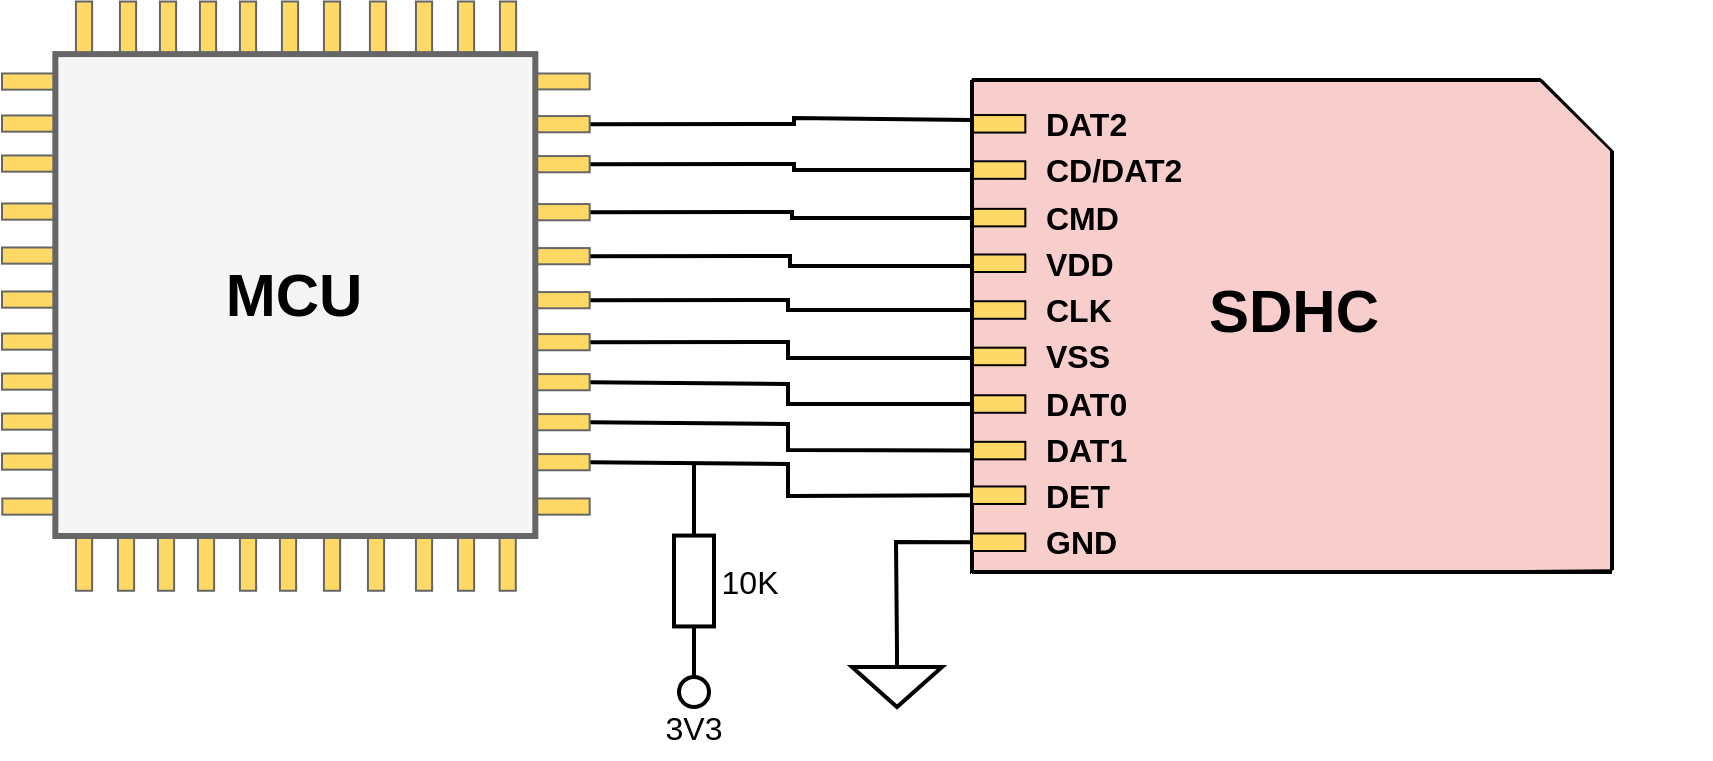 <mxfile version="26.0.16">
  <diagram name="Page-1" id="grxjmBSZ66YvxdyVK8vT">
    <mxGraphModel dx="1195" dy="697" grid="0" gridSize="10" guides="1" tooltips="1" connect="1" arrows="1" fold="1" page="1" pageScale="1" pageWidth="1169" pageHeight="827" math="0" shadow="0">
      <root>
        <mxCell id="0" />
        <mxCell id="1" parent="0" />
        <mxCell id="pv6o5KpTnsOTxaIWQSOI-69" value="" style="endArrow=none;html=1;rounded=0;exitX=1;exitY=0.5;exitDx=0;exitDy=0;strokeWidth=2;" parent="1" source="pv6o5KpTnsOTxaIWQSOI-18" edge="1">
          <mxGeometry width="50" height="50" relative="1" as="geometry">
            <mxPoint x="410" y="359" as="sourcePoint" />
            <mxPoint x="600" y="310" as="targetPoint" />
            <Array as="points">
              <mxPoint x="511" y="312" />
              <mxPoint x="511" y="309" />
            </Array>
          </mxGeometry>
        </mxCell>
        <mxCell id="pv6o5KpTnsOTxaIWQSOI-70" value="" style="endArrow=none;html=1;rounded=0;exitX=0;exitY=0.5;exitDx=0;exitDy=0;entryX=1;entryY=0.5;entryDx=0;entryDy=0;strokeWidth=2;" parent="1" source="pv6o5KpTnsOTxaIWQSOI-3" target="pv6o5KpTnsOTxaIWQSOI-20" edge="1">
          <mxGeometry width="50" height="50" relative="1" as="geometry">
            <mxPoint x="469" y="353" as="sourcePoint" />
            <mxPoint x="519" y="303" as="targetPoint" />
            <Array as="points">
              <mxPoint x="511" y="335" />
              <mxPoint x="511" y="332" />
            </Array>
          </mxGeometry>
        </mxCell>
        <mxCell id="pv6o5KpTnsOTxaIWQSOI-71" value="" style="endArrow=none;html=1;rounded=0;entryX=1;entryY=0.5;entryDx=0;entryDy=0;strokeWidth=2;" parent="1" target="pv6o5KpTnsOTxaIWQSOI-29" edge="1">
          <mxGeometry width="50" height="50" relative="1" as="geometry">
            <mxPoint x="600" y="359" as="sourcePoint" />
            <mxPoint x="551" y="314" as="targetPoint" />
            <Array as="points">
              <mxPoint x="510" y="359" />
              <mxPoint x="510" y="356" />
            </Array>
          </mxGeometry>
        </mxCell>
        <mxCell id="pv6o5KpTnsOTxaIWQSOI-72" value="" style="endArrow=none;html=1;rounded=0;entryX=1;entryY=0.5;entryDx=0;entryDy=0;strokeWidth=2;" parent="1" target="pv6o5KpTnsOTxaIWQSOI-27" edge="1">
          <mxGeometry width="50" height="50" relative="1" as="geometry">
            <mxPoint x="600" y="383" as="sourcePoint" />
            <mxPoint x="564" y="330" as="targetPoint" />
            <Array as="points">
              <mxPoint x="509" y="383" />
              <mxPoint x="509" y="378" />
            </Array>
          </mxGeometry>
        </mxCell>
        <mxCell id="pv6o5KpTnsOTxaIWQSOI-73" value="" style="endArrow=none;html=1;rounded=0;entryX=1;entryY=0.5;entryDx=0;entryDy=0;strokeWidth=2;" parent="1" target="pv6o5KpTnsOTxaIWQSOI-21" edge="1">
          <mxGeometry width="50" height="50" relative="1" as="geometry">
            <mxPoint x="600" y="405" as="sourcePoint" />
            <mxPoint x="514" y="379" as="targetPoint" />
            <Array as="points">
              <mxPoint x="508" y="405" />
              <mxPoint x="508" y="400" />
            </Array>
          </mxGeometry>
        </mxCell>
        <mxCell id="pv6o5KpTnsOTxaIWQSOI-74" value="" style="endArrow=none;html=1;rounded=0;entryX=1;entryY=0.5;entryDx=0;entryDy=0;strokeWidth=2;" parent="1" target="pv6o5KpTnsOTxaIWQSOI-22" edge="1">
          <mxGeometry width="50" height="50" relative="1" as="geometry">
            <mxPoint x="600" y="429" as="sourcePoint" />
            <mxPoint x="514" y="350" as="targetPoint" />
            <Array as="points">
              <mxPoint x="508" y="429" />
              <mxPoint x="508" y="421" />
            </Array>
          </mxGeometry>
        </mxCell>
        <mxCell id="pv6o5KpTnsOTxaIWQSOI-75" value="" style="endArrow=none;html=1;rounded=0;exitX=0;exitY=0.5;exitDx=0;exitDy=0;entryX=1;entryY=0.5;entryDx=0;entryDy=0;strokeWidth=2;" parent="1" source="pv6o5KpTnsOTxaIWQSOI-8" target="pv6o5KpTnsOTxaIWQSOI-23" edge="1">
          <mxGeometry width="50" height="50" relative="1" as="geometry">
            <mxPoint x="483" y="423" as="sourcePoint" />
            <mxPoint x="533" y="373" as="targetPoint" />
            <Array as="points">
              <mxPoint x="508" y="452" />
              <mxPoint x="508" y="442" />
            </Array>
          </mxGeometry>
        </mxCell>
        <mxCell id="pv6o5KpTnsOTxaIWQSOI-76" value="" style="endArrow=none;html=1;rounded=0;exitX=0;exitY=0.5;exitDx=0;exitDy=0;entryX=1;entryY=0.5;entryDx=0;entryDy=0;strokeWidth=2;" parent="1" source="pv6o5KpTnsOTxaIWQSOI-9" target="pv6o5KpTnsOTxaIWQSOI-28" edge="1">
          <mxGeometry width="50" height="50" relative="1" as="geometry">
            <mxPoint x="507" y="396" as="sourcePoint" />
            <mxPoint x="557" y="346" as="targetPoint" />
            <Array as="points">
              <mxPoint x="508" y="475" />
              <mxPoint x="508" y="462" />
            </Array>
          </mxGeometry>
        </mxCell>
        <mxCell id="pv6o5KpTnsOTxaIWQSOI-91" value="" style="endArrow=none;html=1;rounded=0;entryX=0;entryY=0.5;entryDx=0;entryDy=0;exitX=1;exitY=0.5;exitDx=0;exitDy=0;strokeWidth=2;" parent="1" source="pv6o5KpTnsOTxaIWQSOI-25" target="pv6o5KpTnsOTxaIWQSOI-89" edge="1">
          <mxGeometry width="50" height="50" relative="1" as="geometry">
            <mxPoint x="472" y="461" as="sourcePoint" />
            <mxPoint x="522" y="411" as="targetPoint" />
            <Array as="points">
              <mxPoint x="508" y="482" />
              <mxPoint x="508" y="498" />
            </Array>
          </mxGeometry>
        </mxCell>
        <mxCell id="pv6o5KpTnsOTxaIWQSOI-92" value="" style="endArrow=none;html=1;rounded=0;strokeWidth=2;" parent="1" edge="1">
          <mxGeometry width="50" height="50" relative="1" as="geometry">
            <mxPoint x="461" y="482" as="sourcePoint" />
            <mxPoint x="461" y="512" as="targetPoint" />
          </mxGeometry>
        </mxCell>
        <mxCell id="pv6o5KpTnsOTxaIWQSOI-93" value="" style="pointerEvents=1;verticalLabelPosition=bottom;shadow=0;dashed=0;align=center;html=1;verticalAlign=top;shape=mxgraph.electrical.resistors.resistor_1;rotation=90;strokeWidth=2;" parent="1" vertex="1">
          <mxGeometry x="425.5" y="530.5" width="71" height="20" as="geometry" />
        </mxCell>
        <mxCell id="pv6o5KpTnsOTxaIWQSOI-94" value="&lt;font style=&quot;font-size: 16px;&quot;&gt;10K&lt;/font&gt;" style="text;html=1;align=center;verticalAlign=middle;whiteSpace=wrap;rounded=0;" parent="1" vertex="1">
          <mxGeometry x="459" y="525.5" width="60" height="30" as="geometry" />
        </mxCell>
        <mxCell id="pv6o5KpTnsOTxaIWQSOI-95" value="&lt;font style=&quot;font-size: 16px;&quot;&gt;3V3&lt;/font&gt;" style="text;html=1;align=center;verticalAlign=middle;whiteSpace=wrap;rounded=0;" parent="1" vertex="1">
          <mxGeometry x="431" y="599" width="60" height="30" as="geometry" />
        </mxCell>
        <mxCell id="pv6o5KpTnsOTxaIWQSOI-96" value="" style="endArrow=none;html=1;rounded=0;entryX=0.98;entryY=0.5;entryDx=0;entryDy=0;entryPerimeter=0;exitX=0.5;exitY=0;exitDx=0;exitDy=0;strokeWidth=2;" parent="1" source="pv6o5KpTnsOTxaIWQSOI-101" target="pv6o5KpTnsOTxaIWQSOI-93" edge="1">
          <mxGeometry width="50" height="50" relative="1" as="geometry">
            <mxPoint x="461" y="586" as="sourcePoint" />
            <mxPoint x="473" y="537" as="targetPoint" />
          </mxGeometry>
        </mxCell>
        <mxCell id="pv6o5KpTnsOTxaIWQSOI-98" value="" style="endArrow=none;html=1;rounded=0;exitX=0.5;exitY=0.054;exitDx=0;exitDy=0;exitPerimeter=0;entryX=0;entryY=0.5;entryDx=0;entryDy=0;strokeWidth=2;" parent="1" source="pv6o5KpTnsOTxaIWQSOI-99" target="pv6o5KpTnsOTxaIWQSOI-100" edge="1">
          <mxGeometry width="50" height="50" relative="1" as="geometry">
            <mxPoint x="550" y="557" as="sourcePoint" />
            <mxPoint x="562" y="562" as="targetPoint" />
            <Array as="points">
              <mxPoint x="562" y="521" />
            </Array>
          </mxGeometry>
        </mxCell>
        <mxCell id="pv6o5KpTnsOTxaIWQSOI-99" value="" style="pointerEvents=1;verticalLabelPosition=bottom;shadow=0;dashed=0;align=center;html=1;verticalAlign=top;shape=mxgraph.electrical.signal_sources.signal_ground;strokeWidth=2;" parent="1" vertex="1">
          <mxGeometry x="540" y="573.5" width="45" height="30" as="geometry" />
        </mxCell>
        <mxCell id="pv6o5KpTnsOTxaIWQSOI-101" value="" style="verticalLabelPosition=bottom;shadow=0;dashed=0;align=center;html=1;verticalAlign=top;strokeWidth=2;shape=ellipse;perimeter=ellipsePerimeter;" parent="1" vertex="1">
          <mxGeometry x="453.5" y="588.5" width="15" height="15" as="geometry" />
        </mxCell>
        <mxCell id="pv6o5KpTnsOTxaIWQSOI-102" value="" style="group;fillColor=#f8cecc;strokeColor=#b85450;" parent="1" vertex="1" connectable="0">
          <mxGeometry x="600" y="290" width="320" height="247.36" as="geometry" />
        </mxCell>
        <mxCell id="pv6o5KpTnsOTxaIWQSOI-2" value="" style="rounded=0;whiteSpace=wrap;html=1;container=0;fillColor=#FFD966;strokeColor=#000000;" parent="pv6o5KpTnsOTxaIWQSOI-102" vertex="1">
          <mxGeometry y="17.524" width="26.667" height="8.762" as="geometry" />
        </mxCell>
        <mxCell id="pv6o5KpTnsOTxaIWQSOI-3" value="" style="rounded=0;whiteSpace=wrap;html=1;container=0;fillColor=#FFD966;strokeColor=#000000;" parent="pv6o5KpTnsOTxaIWQSOI-102" vertex="1">
          <mxGeometry y="40.647" width="26.667" height="8.762" as="geometry" />
        </mxCell>
        <mxCell id="pv6o5KpTnsOTxaIWQSOI-4" value="" style="rounded=0;whiteSpace=wrap;html=1;container=0;fillColor=#FFD966;strokeColor=#000000;" parent="pv6o5KpTnsOTxaIWQSOI-102" vertex="1">
          <mxGeometry y="64.425" width="26.667" height="8.762" as="geometry" />
        </mxCell>
        <mxCell id="pv6o5KpTnsOTxaIWQSOI-5" value="" style="rounded=0;whiteSpace=wrap;html=1;container=0;fillColor=#FFD966;strokeColor=#000000;" parent="pv6o5KpTnsOTxaIWQSOI-102" vertex="1">
          <mxGeometry y="87.24" width="26.667" height="8.762" as="geometry" />
        </mxCell>
        <mxCell id="pv6o5KpTnsOTxaIWQSOI-6" value="" style="rounded=0;whiteSpace=wrap;html=1;container=0;fillColor=#FFD966;strokeColor=#000000;" parent="pv6o5KpTnsOTxaIWQSOI-102" vertex="1">
          <mxGeometry y="110.621" width="26.667" height="8.762" as="geometry" />
        </mxCell>
        <mxCell id="pv6o5KpTnsOTxaIWQSOI-7" value="" style="rounded=0;whiteSpace=wrap;html=1;container=0;fillColor=#FFD966;strokeColor=#000000;" parent="pv6o5KpTnsOTxaIWQSOI-102" vertex="1">
          <mxGeometry y="133.84" width="26.667" height="8.762" as="geometry" />
        </mxCell>
        <mxCell id="pv6o5KpTnsOTxaIWQSOI-8" value="" style="rounded=0;whiteSpace=wrap;html=1;container=0;fillColor=#FFD966;strokeColor=#000000;" parent="pv6o5KpTnsOTxaIWQSOI-102" vertex="1">
          <mxGeometry y="157.631" width="26.667" height="8.762" as="geometry" />
        </mxCell>
        <mxCell id="pv6o5KpTnsOTxaIWQSOI-9" value="" style="rounded=0;whiteSpace=wrap;html=1;container=0;fillColor=#FFD966;strokeColor=#000000;" parent="pv6o5KpTnsOTxaIWQSOI-102" vertex="1">
          <mxGeometry y="180.913" width="26.667" height="8.762" as="geometry" />
        </mxCell>
        <mxCell id="pv6o5KpTnsOTxaIWQSOI-10" value="" style="endArrow=none;html=1;rounded=0;entryX=0;entryY=1;entryDx=0;entryDy=0;strokeWidth=2;" parent="pv6o5KpTnsOTxaIWQSOI-102" edge="1">
          <mxGeometry width="50" height="50" relative="1" as="geometry">
            <mxPoint y="247" as="sourcePoint" />
            <mxPoint as="targetPoint" />
          </mxGeometry>
        </mxCell>
        <mxCell id="pv6o5KpTnsOTxaIWQSOI-11" value="" style="endArrow=none;html=1;rounded=0;exitX=1;exitY=1;exitDx=0;exitDy=0;" parent="pv6o5KpTnsOTxaIWQSOI-102" edge="1">
          <mxGeometry width="50" height="50" relative="1" as="geometry">
            <mxPoint y="247.36" as="sourcePoint" />
            <mxPoint x="320" y="245.17" as="targetPoint" />
          </mxGeometry>
        </mxCell>
        <mxCell id="pv6o5KpTnsOTxaIWQSOI-12" value="" style="endArrow=none;html=1;rounded=0;strokeWidth=2;" parent="pv6o5KpTnsOTxaIWQSOI-102" edge="1">
          <mxGeometry width="50" height="50" relative="1" as="geometry">
            <mxPoint as="sourcePoint" />
            <mxPoint x="284.444" as="targetPoint" />
          </mxGeometry>
        </mxCell>
        <mxCell id="pv6o5KpTnsOTxaIWQSOI-13" value="" style="endArrow=none;html=1;rounded=0;strokeWidth=2;" parent="pv6o5KpTnsOTxaIWQSOI-102" edge="1">
          <mxGeometry width="50" height="50" relative="1" as="geometry">
            <mxPoint x="320" y="35.048" as="sourcePoint" />
            <mxPoint x="284.444" as="targetPoint" />
          </mxGeometry>
        </mxCell>
        <mxCell id="pv6o5KpTnsOTxaIWQSOI-14" value="" style="endArrow=none;html=1;rounded=0;strokeWidth=2;" parent="pv6o5KpTnsOTxaIWQSOI-102" edge="1">
          <mxGeometry width="50" height="50" relative="1" as="geometry">
            <mxPoint x="320" y="245" as="sourcePoint" />
            <mxPoint x="320" y="35.048" as="targetPoint" />
          </mxGeometry>
        </mxCell>
        <mxCell id="pv6o5KpTnsOTxaIWQSOI-67" value="&lt;font style=&quot;font-size: 30px;&quot;&gt;&lt;b style=&quot;&quot;&gt;SDHC&lt;/b&gt;&lt;/font&gt;" style="text;html=1;align=center;verticalAlign=middle;whiteSpace=wrap;rounded=0;container=0;" parent="pv6o5KpTnsOTxaIWQSOI-102" vertex="1">
          <mxGeometry x="2" y="58.72" width="318" height="112.56" as="geometry" />
        </mxCell>
        <mxCell id="pv6o5KpTnsOTxaIWQSOI-77" value="&lt;b&gt;&lt;font style=&quot;font-size: 16px;&quot;&gt;DAT2&lt;/font&gt;&lt;/b&gt;" style="text;html=1;align=left;verticalAlign=middle;whiteSpace=wrap;rounded=0;container=0;" parent="pv6o5KpTnsOTxaIWQSOI-102" vertex="1">
          <mxGeometry x="35" y="5.672" width="60" height="32.471" as="geometry" />
        </mxCell>
        <mxCell id="pv6o5KpTnsOTxaIWQSOI-78" value="&lt;b&gt;&lt;font style=&quot;font-size: 16px;&quot;&gt;CD/DAT2&lt;/font&gt;&lt;/b&gt;" style="text;html=1;align=left;verticalAlign=middle;whiteSpace=wrap;rounded=0;container=0;" parent="pv6o5KpTnsOTxaIWQSOI-102" vertex="1">
          <mxGeometry x="35" y="28.789" width="76" height="32.471" as="geometry" />
        </mxCell>
        <mxCell id="pv6o5KpTnsOTxaIWQSOI-79" value="&lt;span style=&quot;font-size: 16px;&quot;&gt;&lt;b&gt;CMD&lt;/b&gt;&lt;/span&gt;" style="text;html=1;align=left;verticalAlign=middle;whiteSpace=wrap;rounded=0;container=0;" parent="pv6o5KpTnsOTxaIWQSOI-102" vertex="1">
          <mxGeometry x="35" y="52.571" width="76" height="32.471" as="geometry" />
        </mxCell>
        <mxCell id="pv6o5KpTnsOTxaIWQSOI-80" value="&lt;span style=&quot;font-size: 16px;&quot;&gt;&lt;b&gt;VDD&lt;/b&gt;&lt;/span&gt;" style="text;html=1;align=left;verticalAlign=middle;whiteSpace=wrap;rounded=0;container=0;" parent="pv6o5KpTnsOTxaIWQSOI-102" vertex="1">
          <mxGeometry x="35" y="75.381" width="76" height="32.471" as="geometry" />
        </mxCell>
        <mxCell id="pv6o5KpTnsOTxaIWQSOI-81" value="&lt;span style=&quot;font-size: 16px;&quot;&gt;&lt;b&gt;CLK&lt;/b&gt;&lt;/span&gt;" style="text;html=1;align=left;verticalAlign=middle;whiteSpace=wrap;rounded=0;container=0;" parent="pv6o5KpTnsOTxaIWQSOI-102" vertex="1">
          <mxGeometry x="35" y="98.766" width="76" height="32.471" as="geometry" />
        </mxCell>
        <mxCell id="pv6o5KpTnsOTxaIWQSOI-82" value="&lt;span style=&quot;font-size: 16px;&quot;&gt;&lt;b&gt;VSS&lt;/b&gt;&lt;/span&gt;" style="text;html=1;align=left;verticalAlign=middle;whiteSpace=wrap;rounded=0;container=0;" parent="pv6o5KpTnsOTxaIWQSOI-102" vertex="1">
          <mxGeometry x="35" y="121.989" width="76" height="32.471" as="geometry" />
        </mxCell>
        <mxCell id="pv6o5KpTnsOTxaIWQSOI-83" value="&lt;span style=&quot;font-size: 16px;&quot;&gt;&lt;b&gt;DAT0&lt;/b&gt;&lt;/span&gt;" style="text;html=1;align=left;verticalAlign=middle;whiteSpace=wrap;rounded=0;container=0;" parent="pv6o5KpTnsOTxaIWQSOI-102" vertex="1">
          <mxGeometry x="35" y="145.774" width="76" height="32.471" as="geometry" />
        </mxCell>
        <mxCell id="pv6o5KpTnsOTxaIWQSOI-84" value="&lt;span style=&quot;font-size: 16px;&quot;&gt;&lt;b&gt;DAT1&lt;/b&gt;&lt;/span&gt;" style="text;html=1;align=left;verticalAlign=middle;whiteSpace=wrap;rounded=0;container=0;" parent="pv6o5KpTnsOTxaIWQSOI-102" vertex="1">
          <mxGeometry x="35" y="169.061" width="76" height="32.471" as="geometry" />
        </mxCell>
        <mxCell id="pv6o5KpTnsOTxaIWQSOI-89" value="" style="rounded=0;whiteSpace=wrap;html=1;container=0;fillColor=#FFD966;strokeColor=#000000;" parent="pv6o5KpTnsOTxaIWQSOI-102" vertex="1">
          <mxGeometry y="203.229" width="26.667" height="8.762" as="geometry" />
        </mxCell>
        <mxCell id="pv6o5KpTnsOTxaIWQSOI-90" value="&lt;span style=&quot;font-size: 16px;&quot;&gt;&lt;b&gt;DET&lt;/b&gt;&lt;/span&gt;" style="text;html=1;align=left;verticalAlign=middle;whiteSpace=wrap;rounded=0;container=0;" parent="pv6o5KpTnsOTxaIWQSOI-102" vertex="1">
          <mxGeometry x="35" y="191.377" width="76" height="32.471" as="geometry" />
        </mxCell>
        <mxCell id="pv6o5KpTnsOTxaIWQSOI-97" value="&lt;span style=&quot;font-size: 16px;&quot;&gt;&lt;b&gt;GND&lt;/b&gt;&lt;/span&gt;" style="text;html=1;align=left;verticalAlign=middle;whiteSpace=wrap;rounded=0;rotation=0;container=0;" parent="pv6o5KpTnsOTxaIWQSOI-102" vertex="1">
          <mxGeometry x="35" y="214.887" width="76" height="32.471" as="geometry" />
        </mxCell>
        <mxCell id="pv6o5KpTnsOTxaIWQSOI-100" value="" style="rounded=0;whiteSpace=wrap;html=1;container=0;fillColor=#FFD966;strokeColor=#000000;" parent="pv6o5KpTnsOTxaIWQSOI-102" vertex="1">
          <mxGeometry y="226.739" width="26.667" height="8.762" as="geometry" />
        </mxCell>
        <mxCell id="pv6o5KpTnsOTxaIWQSOI-103" value="" style="triangle;whiteSpace=wrap;html=1;rotation=80;strokeColor=#FFFFFF;" parent="1" vertex="1">
          <mxGeometry x="894.68" y="263.57" width="58" height="81" as="geometry" />
        </mxCell>
        <mxCell id="pv6o5KpTnsOTxaIWQSOI-105" value="" style="rounded=0;whiteSpace=wrap;html=1;strokeColor=#FFFFFF;" parent="1" vertex="1">
          <mxGeometry x="876" y="536" width="44" height="31.69" as="geometry" />
        </mxCell>
        <mxCell id="pv6o5KpTnsOTxaIWQSOI-106" value="" style="rounded=0;whiteSpace=wrap;html=1;strokeColor=#FFFFFF;" parent="1" vertex="1">
          <mxGeometry x="832" y="536" width="44" height="31.69" as="geometry" />
        </mxCell>
        <mxCell id="pv6o5KpTnsOTxaIWQSOI-107" value="" style="rounded=0;whiteSpace=wrap;html=1;strokeColor=#FFFFFF;" parent="1" vertex="1">
          <mxGeometry x="788" y="536" width="44" height="31.69" as="geometry" />
        </mxCell>
        <mxCell id="pv6o5KpTnsOTxaIWQSOI-108" value="" style="rounded=0;whiteSpace=wrap;html=1;strokeColor=#FFFFFF;" parent="1" vertex="1">
          <mxGeometry x="744" y="536" width="44" height="31.69" as="geometry" />
        </mxCell>
        <mxCell id="pv6o5KpTnsOTxaIWQSOI-109" value="" style="rounded=0;whiteSpace=wrap;html=1;strokeColor=#FFFFFF;" parent="1" vertex="1">
          <mxGeometry x="700" y="536" width="44" height="31.69" as="geometry" />
        </mxCell>
        <mxCell id="pv6o5KpTnsOTxaIWQSOI-110" value="" style="rounded=0;whiteSpace=wrap;html=1;strokeColor=#FFFFFF;" parent="1" vertex="1">
          <mxGeometry x="656" y="536" width="44" height="31.69" as="geometry" />
        </mxCell>
        <mxCell id="pv6o5KpTnsOTxaIWQSOI-111" value="" style="rounded=0;whiteSpace=wrap;html=1;strokeColor=#FFFFFF;" parent="1" vertex="1">
          <mxGeometry x="622" y="536" width="44" height="31.69" as="geometry" />
        </mxCell>
        <mxCell id="pv6o5KpTnsOTxaIWQSOI-112" value="" style="rounded=0;whiteSpace=wrap;html=1;strokeColor=#FFFFFF;" parent="1" vertex="1">
          <mxGeometry x="600" y="536" width="44" height="31.69" as="geometry" />
        </mxCell>
        <mxCell id="pv6o5KpTnsOTxaIWQSOI-113" value="" style="endArrow=none;html=1;rounded=0;exitX=1;exitY=0;exitDx=0;exitDy=0;strokeWidth=2;" parent="1" source="pv6o5KpTnsOTxaIWQSOI-105" edge="1">
          <mxGeometry width="50" height="50" relative="1" as="geometry">
            <mxPoint x="785" y="569" as="sourcePoint" />
            <mxPoint x="600" y="536" as="targetPoint" />
          </mxGeometry>
        </mxCell>
        <mxCell id="pv6o5KpTnsOTxaIWQSOI-114" value="" style="endArrow=none;html=1;rounded=0;entryX=0;entryY=1;entryDx=0;entryDy=0;exitX=-0.002;exitY=0.014;exitDx=0;exitDy=0;exitPerimeter=0;" parent="1" source="pv6o5KpTnsOTxaIWQSOI-112" target="pv6o5KpTnsOTxaIWQSOI-100" edge="1">
          <mxGeometry width="50" height="50" relative="1" as="geometry">
            <mxPoint x="600" y="536" as="sourcePoint" />
            <mxPoint x="637" y="512" as="targetPoint" />
          </mxGeometry>
        </mxCell>
        <mxCell id="pv6o5KpTnsOTxaIWQSOI-66" value="" style="group;fillColor=default;" parent="1" vertex="1" connectable="0">
          <mxGeometry x="115.0" y="251.005" width="293.34" height="292.667" as="geometry" />
        </mxCell>
        <mxCell id="pv6o5KpTnsOTxaIWQSOI-30" value="" style="rounded=0;whiteSpace=wrap;html=1;fillColor=#FFD966;container=0;strokeColor=#666666;" parent="pv6o5KpTnsOTxaIWQSOI-66" vertex="1">
          <mxGeometry y="35.736" width="26.667" height="8.095" as="geometry" />
        </mxCell>
        <mxCell id="pv6o5KpTnsOTxaIWQSOI-31" value="" style="rounded=0;whiteSpace=wrap;html=1;fillColor=#FFD966;container=0;strokeColor=#666666;" parent="pv6o5KpTnsOTxaIWQSOI-66" vertex="1">
          <mxGeometry y="56.736" width="26.667" height="8.095" as="geometry" />
        </mxCell>
        <mxCell id="pv6o5KpTnsOTxaIWQSOI-32" value="" style="rounded=0;whiteSpace=wrap;html=1;fillColor=#FFD966;container=0;strokeColor=#666666;" parent="pv6o5KpTnsOTxaIWQSOI-66" vertex="1">
          <mxGeometry y="76.736" width="26.667" height="8.095" as="geometry" />
        </mxCell>
        <mxCell id="pv6o5KpTnsOTxaIWQSOI-40" value="" style="rounded=0;whiteSpace=wrap;html=1;fillColor=#FFD966;container=0;strokeColor=#666666;" parent="pv6o5KpTnsOTxaIWQSOI-66" vertex="1">
          <mxGeometry y="100.736" width="26.667" height="8.095" as="geometry" />
        </mxCell>
        <mxCell id="pv6o5KpTnsOTxaIWQSOI-38" value="" style="rounded=0;whiteSpace=wrap;html=1;fillColor=#FFD966;container=0;strokeColor=#666666;" parent="pv6o5KpTnsOTxaIWQSOI-66" vertex="1">
          <mxGeometry y="122.736" width="26.667" height="8.095" as="geometry" />
        </mxCell>
        <mxCell id="pv6o5KpTnsOTxaIWQSOI-33" value="" style="rounded=0;whiteSpace=wrap;html=1;fillColor=#FFD966;container=0;strokeColor=#666666;" parent="pv6o5KpTnsOTxaIWQSOI-66" vertex="1">
          <mxGeometry y="144.736" width="26.667" height="8.095" as="geometry" />
        </mxCell>
        <mxCell id="pv6o5KpTnsOTxaIWQSOI-34" value="" style="rounded=0;whiteSpace=wrap;html=1;fillColor=#FFD966;container=0;strokeColor=#666666;" parent="pv6o5KpTnsOTxaIWQSOI-66" vertex="1">
          <mxGeometry y="165.736" width="26.667" height="8.095" as="geometry" />
        </mxCell>
        <mxCell id="pv6o5KpTnsOTxaIWQSOI-35" value="" style="rounded=0;whiteSpace=wrap;html=1;fillColor=#FFD966;container=0;strokeColor=#666666;" parent="pv6o5KpTnsOTxaIWQSOI-66" vertex="1">
          <mxGeometry y="185.736" width="26.667" height="8.095" as="geometry" />
        </mxCell>
        <mxCell id="pv6o5KpTnsOTxaIWQSOI-39" value="" style="rounded=0;whiteSpace=wrap;html=1;fillColor=#FFD966;container=0;strokeColor=#666666;" parent="pv6o5KpTnsOTxaIWQSOI-66" vertex="1">
          <mxGeometry y="205.736" width="26.667" height="8.095" as="geometry" />
        </mxCell>
        <mxCell id="pv6o5KpTnsOTxaIWQSOI-36" value="" style="rounded=0;whiteSpace=wrap;html=1;fillColor=#FFD966;container=0;strokeColor=#666666;" parent="pv6o5KpTnsOTxaIWQSOI-66" vertex="1">
          <mxGeometry y="225.736" width="26.667" height="8.095" as="geometry" />
        </mxCell>
        <mxCell id="pv6o5KpTnsOTxaIWQSOI-37" value="" style="rounded=0;whiteSpace=wrap;html=1;fillColor=#FFD966;strokeColor=#666666;container=0;" parent="pv6o5KpTnsOTxaIWQSOI-66" vertex="1">
          <mxGeometry x="0.16" y="248.236" width="26.667" height="8.095" as="geometry" />
        </mxCell>
        <mxCell id="pv6o5KpTnsOTxaIWQSOI-68" value="&lt;font style=&quot;font-size: 28px;&quot;&gt;&lt;b&gt;MCU&lt;/b&gt;&lt;/font&gt;" style="text;html=1;align=center;verticalAlign=middle;whiteSpace=wrap;rounded=0;" parent="pv6o5KpTnsOTxaIWQSOI-66" vertex="1">
          <mxGeometry x="25.67" y="94.04" width="240.67" height="104" as="geometry" />
        </mxCell>
        <mxCell id="pv6o5KpTnsOTxaIWQSOI-17" value="" style="rounded=0;whiteSpace=wrap;html=1;container=0;fillColor=#FFD966;strokeColor=#666666;" parent="pv6o5KpTnsOTxaIWQSOI-66" vertex="1">
          <mxGeometry x="267.17" y="35.74" width="26.67" height="7.96" as="geometry" />
        </mxCell>
        <mxCell id="pv6o5KpTnsOTxaIWQSOI-18" value="" style="rounded=0;whiteSpace=wrap;html=1;container=0;fillColor=#FFD966;strokeColor=#666666;" parent="pv6o5KpTnsOTxaIWQSOI-66" vertex="1">
          <mxGeometry x="267.17" y="57.036" width="26.667" height="8.095" as="geometry" />
        </mxCell>
        <mxCell id="pv6o5KpTnsOTxaIWQSOI-20" value="" style="rounded=0;whiteSpace=wrap;html=1;container=0;fillColor=#FFD966;strokeColor=#666666;" parent="pv6o5KpTnsOTxaIWQSOI-66" vertex="1">
          <mxGeometry x="267.17" y="77.036" width="26.667" height="8.095" as="geometry" />
        </mxCell>
        <mxCell id="pv6o5KpTnsOTxaIWQSOI-21" value="" style="rounded=0;whiteSpace=wrap;html=1;container=0;fillColor=#FFD966;strokeColor=#666666;" parent="pv6o5KpTnsOTxaIWQSOI-66" vertex="1">
          <mxGeometry x="267.17" y="145.036" width="26.667" height="8.095" as="geometry" />
        </mxCell>
        <mxCell id="pv6o5KpTnsOTxaIWQSOI-22" value="" style="rounded=0;whiteSpace=wrap;html=1;container=0;fillColor=#FFD966;strokeColor=#666666;" parent="pv6o5KpTnsOTxaIWQSOI-66" vertex="1">
          <mxGeometry x="267.17" y="166.036" width="26.667" height="8.095" as="geometry" />
        </mxCell>
        <mxCell id="pv6o5KpTnsOTxaIWQSOI-23" value="" style="rounded=0;whiteSpace=wrap;html=1;container=0;fillColor=#FFD966;strokeColor=#666666;" parent="pv6o5KpTnsOTxaIWQSOI-66" vertex="1">
          <mxGeometry x="267.17" y="186.036" width="26.667" height="8.095" as="geometry" />
        </mxCell>
        <mxCell id="pv6o5KpTnsOTxaIWQSOI-25" value="" style="rounded=0;whiteSpace=wrap;html=1;container=0;fillColor=#FFD966;strokeColor=#666666;" parent="pv6o5KpTnsOTxaIWQSOI-66" vertex="1">
          <mxGeometry x="267.17" y="226.036" width="26.667" height="8.095" as="geometry" />
        </mxCell>
        <mxCell id="pv6o5KpTnsOTxaIWQSOI-26" value="" style="rounded=0;whiteSpace=wrap;html=1;container=0;fillColor=#FFD966;strokeColor=#666666;strokeWidth=1;" parent="pv6o5KpTnsOTxaIWQSOI-66" vertex="1">
          <mxGeometry x="267.17" y="248.236" width="26.667" height="8.095" as="geometry" />
        </mxCell>
        <mxCell id="pv6o5KpTnsOTxaIWQSOI-27" value="" style="rounded=0;whiteSpace=wrap;html=1;container=0;fillColor=#FFD966;strokeColor=#666666;" parent="pv6o5KpTnsOTxaIWQSOI-66" vertex="1">
          <mxGeometry x="267.17" y="123.036" width="26.667" height="8.095" as="geometry" />
        </mxCell>
        <mxCell id="pv6o5KpTnsOTxaIWQSOI-28" value="" style="rounded=0;whiteSpace=wrap;html=1;container=0;fillColor=#FFD966;strokeColor=#666666;" parent="pv6o5KpTnsOTxaIWQSOI-66" vertex="1">
          <mxGeometry x="267.17" y="206.036" width="26.667" height="8.095" as="geometry" />
        </mxCell>
        <mxCell id="pv6o5KpTnsOTxaIWQSOI-29" value="" style="rounded=0;whiteSpace=wrap;html=1;container=0;fillColor=#FFD966;strokeColor=#666666;" parent="pv6o5KpTnsOTxaIWQSOI-66" vertex="1">
          <mxGeometry x="267.17" y="101.036" width="26.667" height="8.095" as="geometry" />
        </mxCell>
        <mxCell id="pv6o5KpTnsOTxaIWQSOI-43" value="" style="rounded=0;whiteSpace=wrap;html=1;rotation=90;container=0;fillColor=#FFD966;strokeColor=#666666;" parent="pv6o5KpTnsOTxaIWQSOI-66" vertex="1">
          <mxGeometry x="239.51" y="276.996" width="26.667" height="8.095" as="geometry" />
        </mxCell>
        <mxCell id="pv6o5KpTnsOTxaIWQSOI-44" value="" style="rounded=0;whiteSpace=wrap;html=1;rotation=90;container=0;fillColor=#FFD966;strokeColor=#666666;" parent="pv6o5KpTnsOTxaIWQSOI-66" vertex="1">
          <mxGeometry x="218.67" y="276.996" width="26.667" height="8.095" as="geometry" />
        </mxCell>
        <mxCell id="pv6o5KpTnsOTxaIWQSOI-45" value="" style="rounded=0;whiteSpace=wrap;html=1;rotation=90;container=0;strokeColor=#666666;fillColor=#FFD966;" parent="pv6o5KpTnsOTxaIWQSOI-66" vertex="1">
          <mxGeometry x="197.67" y="276.996" width="26.667" height="8.095" as="geometry" />
        </mxCell>
        <mxCell id="pv6o5KpTnsOTxaIWQSOI-46" value="" style="rounded=0;whiteSpace=wrap;html=1;rotation=90;container=0;fillColor=#FFD966;strokeColor=#666666;" parent="pv6o5KpTnsOTxaIWQSOI-66" vertex="1">
          <mxGeometry x="129.67" y="276.996" width="26.667" height="8.095" as="geometry" />
        </mxCell>
        <mxCell id="pv6o5KpTnsOTxaIWQSOI-47" value="" style="rounded=0;whiteSpace=wrap;html=1;rotation=90;container=0;fillColor=#FFD966;strokeColor=#666666;" parent="pv6o5KpTnsOTxaIWQSOI-66" vertex="1">
          <mxGeometry x="109.67" y="276.996" width="26.667" height="8.095" as="geometry" />
        </mxCell>
        <mxCell id="pv6o5KpTnsOTxaIWQSOI-48" value="" style="rounded=0;whiteSpace=wrap;html=1;rotation=90;container=0;fillColor=#FFD966;strokeColor=#666666;" parent="pv6o5KpTnsOTxaIWQSOI-66" vertex="1">
          <mxGeometry x="88.67" y="276.996" width="26.667" height="8.095" as="geometry" />
        </mxCell>
        <mxCell id="pv6o5KpTnsOTxaIWQSOI-49" value="" style="rounded=0;whiteSpace=wrap;html=1;rotation=90;container=0;fillColor=#FFD966;strokeColor=#666666;" parent="pv6o5KpTnsOTxaIWQSOI-66" vertex="1">
          <mxGeometry x="48.67" y="276.996" width="26.667" height="8.095" as="geometry" />
        </mxCell>
        <mxCell id="pv6o5KpTnsOTxaIWQSOI-50" value="" style="rounded=0;whiteSpace=wrap;html=1;rotation=90;container=0;fillColor=#FFD966;strokeColor=#666666;" parent="pv6o5KpTnsOTxaIWQSOI-66" vertex="1">
          <mxGeometry x="27.67" y="276.996" width="26.667" height="8.095" as="geometry" />
        </mxCell>
        <mxCell id="pv6o5KpTnsOTxaIWQSOI-51" value="" style="rounded=0;whiteSpace=wrap;html=1;rotation=90;container=0;fillColor=#FFD966;strokeColor=#666666;" parent="pv6o5KpTnsOTxaIWQSOI-66" vertex="1">
          <mxGeometry x="151.67" y="276.996" width="26.667" height="8.095" as="geometry" />
        </mxCell>
        <mxCell id="pv6o5KpTnsOTxaIWQSOI-52" value="" style="rounded=0;whiteSpace=wrap;html=1;rotation=90;container=0;fillColor=#FFD966;strokeColor=#666666;" parent="pv6o5KpTnsOTxaIWQSOI-66" vertex="1">
          <mxGeometry x="68.67" y="276.996" width="26.667" height="8.095" as="geometry" />
        </mxCell>
        <mxCell id="pv6o5KpTnsOTxaIWQSOI-53" value="" style="rounded=0;whiteSpace=wrap;html=1;rotation=90;container=0;fillColor=#FFD966;strokeColor=#666666;" parent="pv6o5KpTnsOTxaIWQSOI-66" vertex="1">
          <mxGeometry x="173.67" y="276.996" width="26.667" height="8.095" as="geometry" />
        </mxCell>
        <mxCell id="pv6o5KpTnsOTxaIWQSOI-54" value="" style="group;rotation=90;fillColor=default;container=0;" parent="pv6o5KpTnsOTxaIWQSOI-66" vertex="1" connectable="0">
          <mxGeometry x="133.67" y="-96.964" width="26.667" height="220.595" as="geometry" />
        </mxCell>
        <mxCell id="pv6o5KpTnsOTxaIWQSOI-55" value="" style="rounded=0;whiteSpace=wrap;html=1;rotation=90;container=0;fillColor=#FFD966;strokeColor=#666666;" parent="pv6o5KpTnsOTxaIWQSOI-66" vertex="1">
          <mxGeometry x="239.67" y="9.036" width="26.667" height="8.095" as="geometry" />
        </mxCell>
        <mxCell id="pv6o5KpTnsOTxaIWQSOI-56" value="" style="rounded=0;whiteSpace=wrap;html=1;rotation=90;container=0;fillColor=#FFD966;strokeColor=#666666;" parent="pv6o5KpTnsOTxaIWQSOI-66" vertex="1">
          <mxGeometry x="218.67" y="9.036" width="26.667" height="8.095" as="geometry" />
        </mxCell>
        <mxCell id="pv6o5KpTnsOTxaIWQSOI-57" value="" style="rounded=0;whiteSpace=wrap;html=1;rotation=90;container=0;fillColor=#FFD966;strokeColor=#666666;" parent="pv6o5KpTnsOTxaIWQSOI-66" vertex="1">
          <mxGeometry x="197.67" y="9.036" width="26.667" height="8.095" as="geometry" />
        </mxCell>
        <mxCell id="pv6o5KpTnsOTxaIWQSOI-58" value="" style="rounded=0;whiteSpace=wrap;html=1;rotation=90;container=0;fillColor=#FFD966;strokeColor=#666666;" parent="pv6o5KpTnsOTxaIWQSOI-66" vertex="1">
          <mxGeometry x="130.67" y="9.036" width="26.667" height="8.095" as="geometry" />
        </mxCell>
        <mxCell id="pv6o5KpTnsOTxaIWQSOI-59" value="" style="rounded=0;whiteSpace=wrap;html=1;rotation=90;container=0;fillColor=#FFD966;strokeColor=#666666;" parent="pv6o5KpTnsOTxaIWQSOI-66" vertex="1">
          <mxGeometry x="109.67" y="9.036" width="26.667" height="8.095" as="geometry" />
        </mxCell>
        <mxCell id="pv6o5KpTnsOTxaIWQSOI-60" value="" style="rounded=0;whiteSpace=wrap;html=1;rotation=90;container=0;fillColor=#FFD966;strokeColor=#666666;" parent="pv6o5KpTnsOTxaIWQSOI-66" vertex="1">
          <mxGeometry x="89.67" y="9.036" width="26.667" height="8.095" as="geometry" />
        </mxCell>
        <mxCell id="pv6o5KpTnsOTxaIWQSOI-61" value="" style="rounded=0;whiteSpace=wrap;html=1;rotation=90;container=0;fillColor=#FFD966;strokeColor=#666666;" parent="pv6o5KpTnsOTxaIWQSOI-66" vertex="1">
          <mxGeometry x="49.67" y="9.036" width="26.667" height="8.095" as="geometry" />
        </mxCell>
        <mxCell id="pv6o5KpTnsOTxaIWQSOI-62" value="" style="rounded=0;whiteSpace=wrap;html=1;rotation=90;container=0;fillColor=#FFD966;strokeColor=#666666;" parent="pv6o5KpTnsOTxaIWQSOI-66" vertex="1">
          <mxGeometry x="27.67" y="9.036" width="26.667" height="8.095" as="geometry" />
        </mxCell>
        <mxCell id="pv6o5KpTnsOTxaIWQSOI-63" value="" style="rounded=0;whiteSpace=wrap;html=1;rotation=90;container=0;fillColor=#FFD966;strokeColor=#666666;" parent="pv6o5KpTnsOTxaIWQSOI-66" vertex="1">
          <mxGeometry x="151.67" y="9.036" width="26.667" height="8.095" as="geometry" />
        </mxCell>
        <mxCell id="pv6o5KpTnsOTxaIWQSOI-64" value="" style="rounded=0;whiteSpace=wrap;html=1;rotation=90;container=0;fillColor=#FFD966;strokeColor=#666666;" parent="pv6o5KpTnsOTxaIWQSOI-66" vertex="1">
          <mxGeometry x="69.67" y="9.036" width="26.667" height="8.095" as="geometry" />
        </mxCell>
        <mxCell id="pv6o5KpTnsOTxaIWQSOI-65" value="" style="rounded=0;whiteSpace=wrap;html=1;rotation=90;container=0;fillColor=#FFD966;strokeColor=#666666;" parent="pv6o5KpTnsOTxaIWQSOI-66" vertex="1">
          <mxGeometry x="174.67" y="9.036" width="26.667" height="8.095" as="geometry" />
        </mxCell>
        <mxCell id="pv6o5KpTnsOTxaIWQSOI-16" value="" style="rounded=0;whiteSpace=wrap;html=1;fillColor=#f5f5f5;fontColor=#333333;strokeColor=#666666;strokeWidth=3;" parent="pv6o5KpTnsOTxaIWQSOI-66" vertex="1">
          <mxGeometry x="26.67" y="26.04" width="240" height="240.96" as="geometry" />
        </mxCell>
        <mxCell id="pv6o5KpTnsOTxaIWQSOI-120" value="&lt;font style=&quot;font-size: 30px;&quot;&gt;&lt;b style=&quot;&quot;&gt;MCU&lt;/b&gt;&lt;/font&gt;" style="text;html=1;align=center;verticalAlign=middle;whiteSpace=wrap;rounded=0;container=0;" parent="pv6o5KpTnsOTxaIWQSOI-66" vertex="1">
          <mxGeometry x="25.84" y="89.76" width="240.34" height="112.56" as="geometry" />
        </mxCell>
      </root>
    </mxGraphModel>
  </diagram>
</mxfile>

